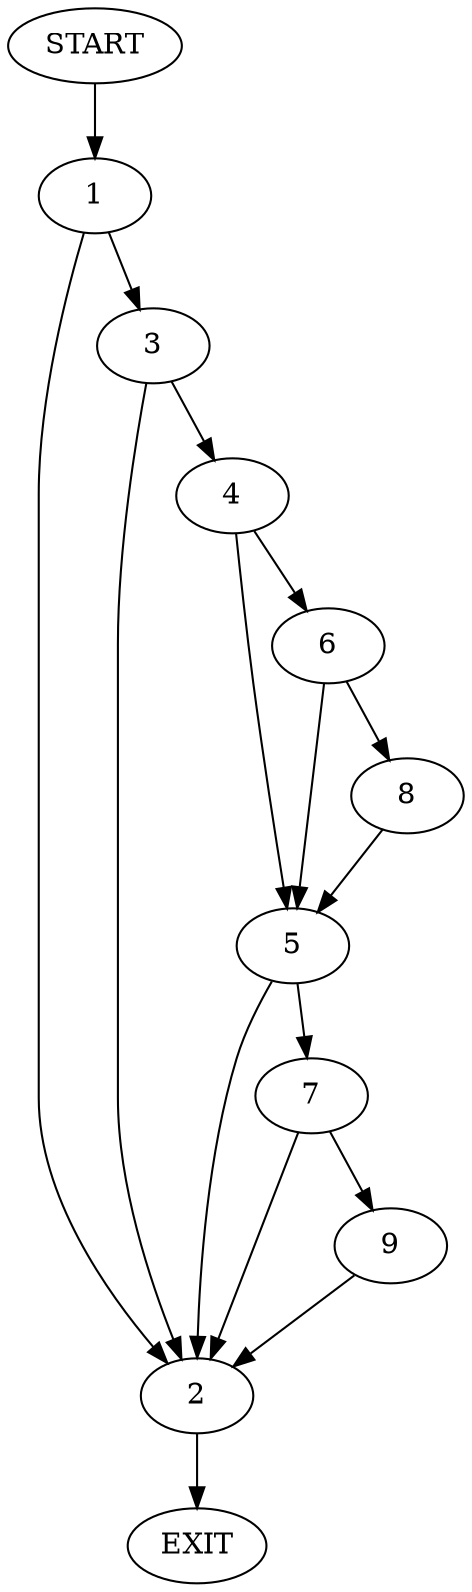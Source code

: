 digraph {
0 [label="START"]
10 [label="EXIT"]
0 -> 1
1 -> 2
1 -> 3
3 -> 2
3 -> 4
2 -> 10
4 -> 5
4 -> 6
5 -> 2
5 -> 7
6 -> 5
6 -> 8
8 -> 5
7 -> 2
7 -> 9
9 -> 2
}
